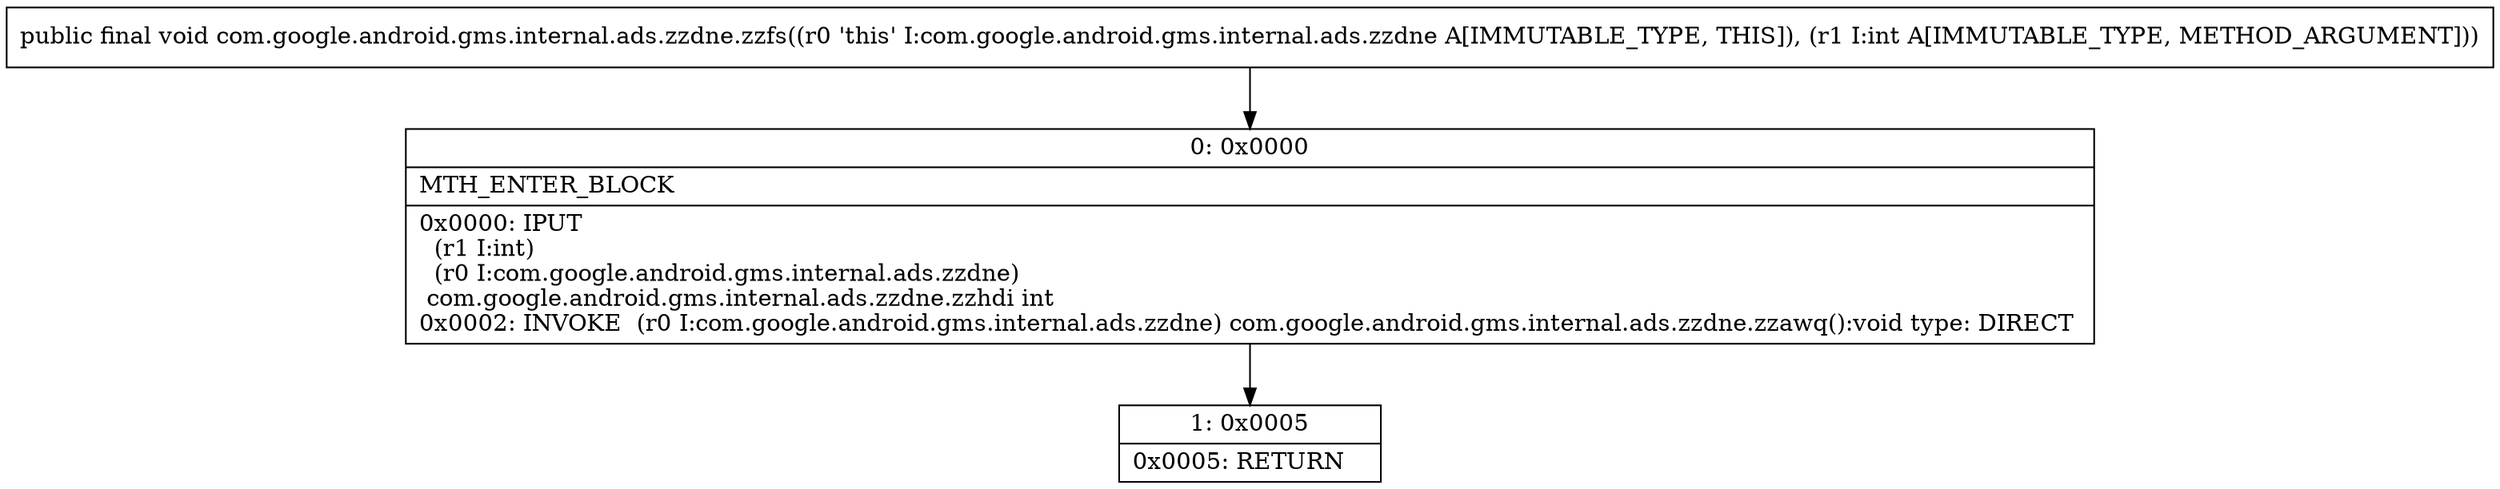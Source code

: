 digraph "CFG forcom.google.android.gms.internal.ads.zzdne.zzfs(I)V" {
Node_0 [shape=record,label="{0\:\ 0x0000|MTH_ENTER_BLOCK\l|0x0000: IPUT  \l  (r1 I:int)\l  (r0 I:com.google.android.gms.internal.ads.zzdne)\l com.google.android.gms.internal.ads.zzdne.zzhdi int \l0x0002: INVOKE  (r0 I:com.google.android.gms.internal.ads.zzdne) com.google.android.gms.internal.ads.zzdne.zzawq():void type: DIRECT \l}"];
Node_1 [shape=record,label="{1\:\ 0x0005|0x0005: RETURN   \l}"];
MethodNode[shape=record,label="{public final void com.google.android.gms.internal.ads.zzdne.zzfs((r0 'this' I:com.google.android.gms.internal.ads.zzdne A[IMMUTABLE_TYPE, THIS]), (r1 I:int A[IMMUTABLE_TYPE, METHOD_ARGUMENT])) }"];
MethodNode -> Node_0;
Node_0 -> Node_1;
}

